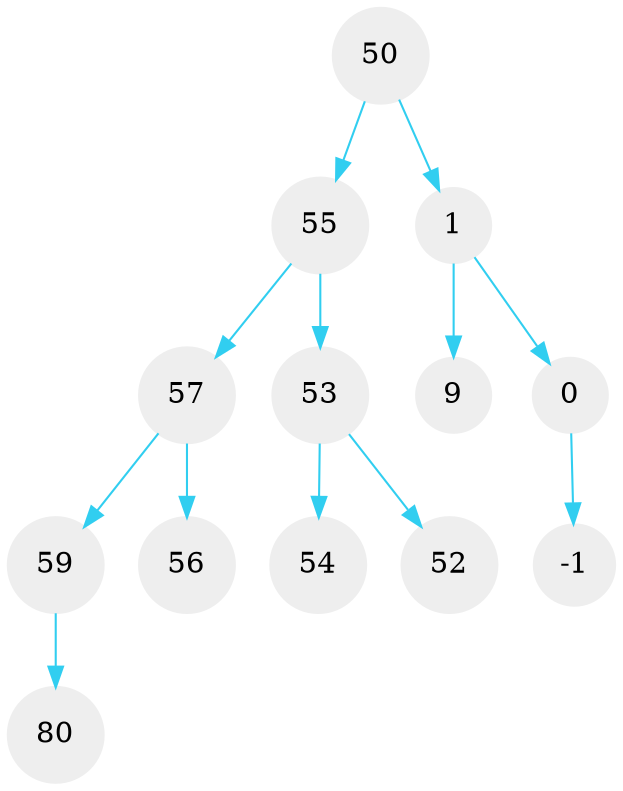 digraph G 
{
 node [shape=circle];
 node [style=filled];
 node [fillcolor="#EEEEEE"];
 node [color="#EEEEEE"];
 edge [color="#31CEF0"];
50 -> 55;
50 -> 1;
1 -> 9;
1 -> 0;
0 -> -1;
55 -> 57;
55 -> 53;
57 -> 59;
57 -> 56;
59 -> 80;
53 -> 54;
53 -> 52;
rankdir=TP;
}